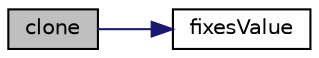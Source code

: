 digraph "clone"
{
  bgcolor="transparent";
  edge [fontname="Helvetica",fontsize="10",labelfontname="Helvetica",labelfontsize="10"];
  node [fontname="Helvetica",fontsize="10",shape=record];
  rankdir="LR";
  Node1 [label="clone",height=0.2,width=0.4,color="black", fillcolor="grey75", style="filled", fontcolor="black"];
  Node1 -> Node2 [color="midnightblue",fontsize="10",style="solid",fontname="Helvetica"];
  Node2 [label="fixesValue",height=0.2,width=0.4,color="black",URL="$a00543.html#a9152d7ac14e99b9ab7d502f81a9373a4",tooltip="Return true: this patch field fixes a value. "];
}
